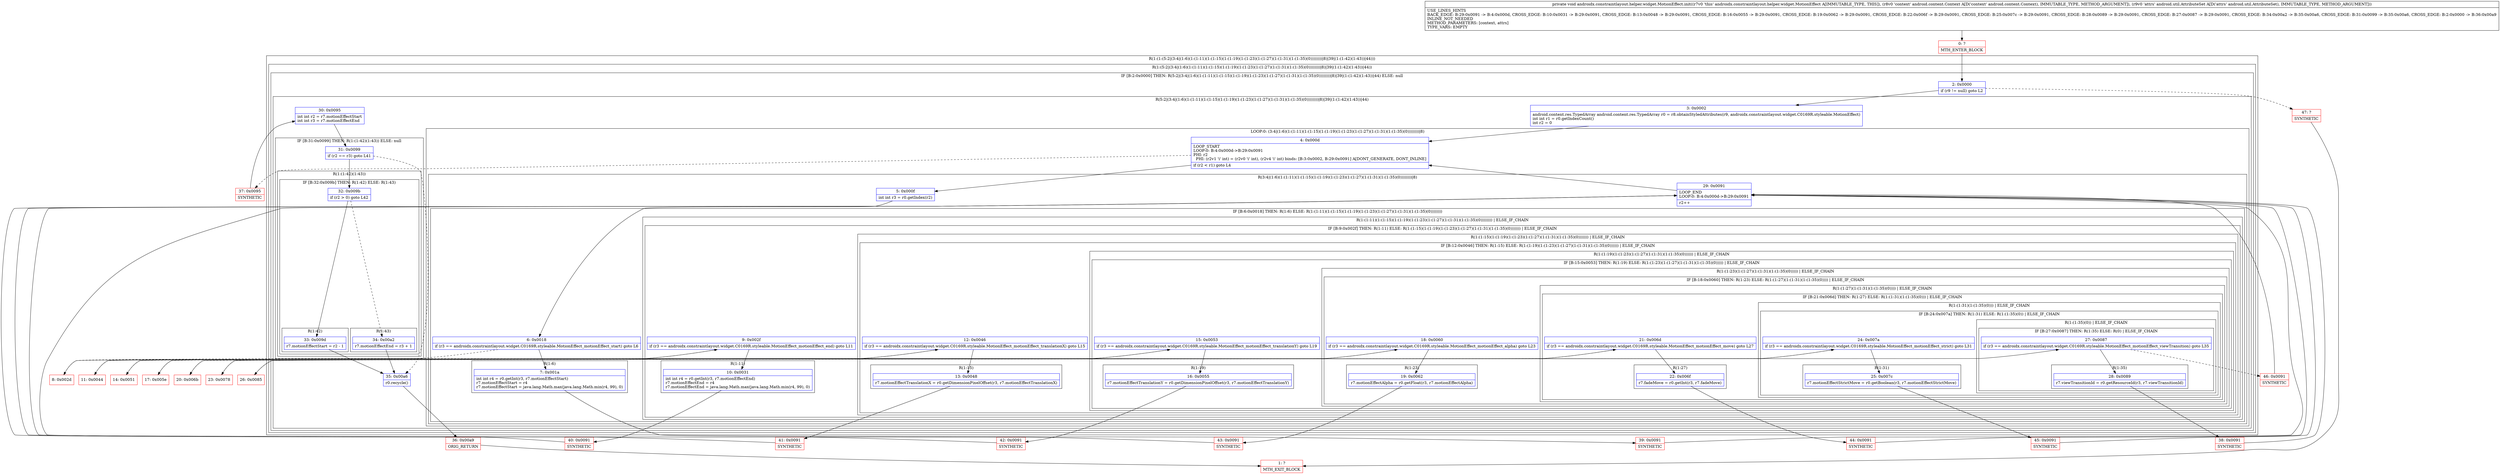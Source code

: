 digraph "CFG forandroidx.constraintlayout.helper.widget.MotionEffect.init(Landroid\/content\/Context;Landroid\/util\/AttributeSet;)V" {
subgraph cluster_Region_1767619376 {
label = "R(1:(1:(5:2|(3:4|(1:6)(1:(1:11)(1:(1:15)(1:(1:19)(1:(1:23)(1:(1:27)(1:(1:31)(1:(1:35)(0))))))))|8)|39|(1:(1:42)(1:43))|44)))";
node [shape=record,color=blue];
subgraph cluster_Region_1088293753 {
label = "R(1:(5:2|(3:4|(1:6)(1:(1:11)(1:(1:15)(1:(1:19)(1:(1:23)(1:(1:27)(1:(1:31)(1:(1:35)(0))))))))|8)|39|(1:(1:42)(1:43))|44))";
node [shape=record,color=blue];
subgraph cluster_IfRegion_644832106 {
label = "IF [B:2:0x0000] THEN: R(5:2|(3:4|(1:6)(1:(1:11)(1:(1:15)(1:(1:19)(1:(1:23)(1:(1:27)(1:(1:31)(1:(1:35)(0))))))))|8)|39|(1:(1:42)(1:43))|44) ELSE: null";
node [shape=record,color=blue];
Node_2 [shape=record,label="{2\:\ 0x0000|if (r9 != null) goto L2\l}"];
subgraph cluster_Region_1330583002 {
label = "R(5:2|(3:4|(1:6)(1:(1:11)(1:(1:15)(1:(1:19)(1:(1:23)(1:(1:27)(1:(1:31)(1:(1:35)(0))))))))|8)|39|(1:(1:42)(1:43))|44)";
node [shape=record,color=blue];
Node_3 [shape=record,label="{3\:\ 0x0002|android.content.res.TypedArray android.content.res.TypedArray r0 = r8.obtainStyledAttributes(r9, androidx.constraintlayout.widget.C0169R.styleable.MotionEffect)\lint int r1 = r0.getIndexCount()\lint r2 = 0\l}"];
subgraph cluster_LoopRegion_662230563 {
label = "LOOP:0: (3:4|(1:6)(1:(1:11)(1:(1:15)(1:(1:19)(1:(1:23)(1:(1:27)(1:(1:31)(1:(1:35)(0))))))))|8)";
node [shape=record,color=blue];
Node_4 [shape=record,label="{4\:\ 0x000d|LOOP_START\lLOOP:0: B:4:0x000d\-\>B:29:0x0091\lPHI: r2 \l  PHI: (r2v1 'i' int) = (r2v0 'i' int), (r2v4 'i' int) binds: [B:3:0x0002, B:29:0x0091] A[DONT_GENERATE, DONT_INLINE]\l|if (r2 \< r1) goto L4\l}"];
subgraph cluster_Region_1392679786 {
label = "R(3:4|(1:6)(1:(1:11)(1:(1:15)(1:(1:19)(1:(1:23)(1:(1:27)(1:(1:31)(1:(1:35)(0))))))))|8)";
node [shape=record,color=blue];
Node_5 [shape=record,label="{5\:\ 0x000f|int int r3 = r0.getIndex(r2)\l}"];
subgraph cluster_IfRegion_1559678 {
label = "IF [B:6:0x0018] THEN: R(1:6) ELSE: R(1:(1:11)(1:(1:15)(1:(1:19)(1:(1:23)(1:(1:27)(1:(1:31)(1:(1:35)(0))))))))";
node [shape=record,color=blue];
Node_6 [shape=record,label="{6\:\ 0x0018|if (r3 == androidx.constraintlayout.widget.C0169R.styleable.MotionEffect_motionEffect_start) goto L6\l}"];
subgraph cluster_Region_1413472073 {
label = "R(1:6)";
node [shape=record,color=blue];
Node_7 [shape=record,label="{7\:\ 0x001a|int int r4 = r0.getInt(r3, r7.motionEffectStart)\lr7.motionEffectStart = r4\lr7.motionEffectStart = java.lang.Math.max(java.lang.Math.min(r4, 99), 0)\l}"];
}
subgraph cluster_Region_609221477 {
label = "R(1:(1:11)(1:(1:15)(1:(1:19)(1:(1:23)(1:(1:27)(1:(1:31)(1:(1:35)(0)))))))) | ELSE_IF_CHAIN\l";
node [shape=record,color=blue];
subgraph cluster_IfRegion_249301298 {
label = "IF [B:9:0x002f] THEN: R(1:11) ELSE: R(1:(1:15)(1:(1:19)(1:(1:23)(1:(1:27)(1:(1:31)(1:(1:35)(0))))))) | ELSE_IF_CHAIN\l";
node [shape=record,color=blue];
Node_9 [shape=record,label="{9\:\ 0x002f|if (r3 == androidx.constraintlayout.widget.C0169R.styleable.MotionEffect_motionEffect_end) goto L11\l}"];
subgraph cluster_Region_729185809 {
label = "R(1:11)";
node [shape=record,color=blue];
Node_10 [shape=record,label="{10\:\ 0x0031|int int r4 = r0.getInt(r3, r7.motionEffectEnd)\lr7.motionEffectEnd = r4\lr7.motionEffectEnd = java.lang.Math.max(java.lang.Math.min(r4, 99), 0)\l}"];
}
subgraph cluster_Region_276383463 {
label = "R(1:(1:15)(1:(1:19)(1:(1:23)(1:(1:27)(1:(1:31)(1:(1:35)(0))))))) | ELSE_IF_CHAIN\l";
node [shape=record,color=blue];
subgraph cluster_IfRegion_1705720488 {
label = "IF [B:12:0x0046] THEN: R(1:15) ELSE: R(1:(1:19)(1:(1:23)(1:(1:27)(1:(1:31)(1:(1:35)(0)))))) | ELSE_IF_CHAIN\l";
node [shape=record,color=blue];
Node_12 [shape=record,label="{12\:\ 0x0046|if (r3 == androidx.constraintlayout.widget.C0169R.styleable.MotionEffect_motionEffect_translationX) goto L15\l}"];
subgraph cluster_Region_471879520 {
label = "R(1:15)";
node [shape=record,color=blue];
Node_13 [shape=record,label="{13\:\ 0x0048|r7.motionEffectTranslationX = r0.getDimensionPixelOffset(r3, r7.motionEffectTranslationX)\l}"];
}
subgraph cluster_Region_541856338 {
label = "R(1:(1:19)(1:(1:23)(1:(1:27)(1:(1:31)(1:(1:35)(0)))))) | ELSE_IF_CHAIN\l";
node [shape=record,color=blue];
subgraph cluster_IfRegion_802939733 {
label = "IF [B:15:0x0053] THEN: R(1:19) ELSE: R(1:(1:23)(1:(1:27)(1:(1:31)(1:(1:35)(0))))) | ELSE_IF_CHAIN\l";
node [shape=record,color=blue];
Node_15 [shape=record,label="{15\:\ 0x0053|if (r3 == androidx.constraintlayout.widget.C0169R.styleable.MotionEffect_motionEffect_translationY) goto L19\l}"];
subgraph cluster_Region_1530814021 {
label = "R(1:19)";
node [shape=record,color=blue];
Node_16 [shape=record,label="{16\:\ 0x0055|r7.motionEffectTranslationY = r0.getDimensionPixelOffset(r3, r7.motionEffectTranslationY)\l}"];
}
subgraph cluster_Region_2091166010 {
label = "R(1:(1:23)(1:(1:27)(1:(1:31)(1:(1:35)(0))))) | ELSE_IF_CHAIN\l";
node [shape=record,color=blue];
subgraph cluster_IfRegion_286375660 {
label = "IF [B:18:0x0060] THEN: R(1:23) ELSE: R(1:(1:27)(1:(1:31)(1:(1:35)(0)))) | ELSE_IF_CHAIN\l";
node [shape=record,color=blue];
Node_18 [shape=record,label="{18\:\ 0x0060|if (r3 == androidx.constraintlayout.widget.C0169R.styleable.MotionEffect_motionEffect_alpha) goto L23\l}"];
subgraph cluster_Region_1901139964 {
label = "R(1:23)";
node [shape=record,color=blue];
Node_19 [shape=record,label="{19\:\ 0x0062|r7.motionEffectAlpha = r0.getFloat(r3, r7.motionEffectAlpha)\l}"];
}
subgraph cluster_Region_661381400 {
label = "R(1:(1:27)(1:(1:31)(1:(1:35)(0)))) | ELSE_IF_CHAIN\l";
node [shape=record,color=blue];
subgraph cluster_IfRegion_2146087013 {
label = "IF [B:21:0x006d] THEN: R(1:27) ELSE: R(1:(1:31)(1:(1:35)(0))) | ELSE_IF_CHAIN\l";
node [shape=record,color=blue];
Node_21 [shape=record,label="{21\:\ 0x006d|if (r3 == androidx.constraintlayout.widget.C0169R.styleable.MotionEffect_motionEffect_move) goto L27\l}"];
subgraph cluster_Region_1775200561 {
label = "R(1:27)";
node [shape=record,color=blue];
Node_22 [shape=record,label="{22\:\ 0x006f|r7.fadeMove = r0.getInt(r3, r7.fadeMove)\l}"];
}
subgraph cluster_Region_2105529708 {
label = "R(1:(1:31)(1:(1:35)(0))) | ELSE_IF_CHAIN\l";
node [shape=record,color=blue];
subgraph cluster_IfRegion_1135131466 {
label = "IF [B:24:0x007a] THEN: R(1:31) ELSE: R(1:(1:35)(0)) | ELSE_IF_CHAIN\l";
node [shape=record,color=blue];
Node_24 [shape=record,label="{24\:\ 0x007a|if (r3 == androidx.constraintlayout.widget.C0169R.styleable.MotionEffect_motionEffect_strict) goto L31\l}"];
subgraph cluster_Region_2005561383 {
label = "R(1:31)";
node [shape=record,color=blue];
Node_25 [shape=record,label="{25\:\ 0x007c|r7.motionEffectStrictMove = r0.getBoolean(r3, r7.motionEffectStrictMove)\l}"];
}
subgraph cluster_Region_1038190099 {
label = "R(1:(1:35)(0)) | ELSE_IF_CHAIN\l";
node [shape=record,color=blue];
subgraph cluster_IfRegion_857291041 {
label = "IF [B:27:0x0087] THEN: R(1:35) ELSE: R(0) | ELSE_IF_CHAIN\l";
node [shape=record,color=blue];
Node_27 [shape=record,label="{27\:\ 0x0087|if (r3 == androidx.constraintlayout.widget.C0169R.styleable.MotionEffect_motionEffect_viewTransition) goto L35\l}"];
subgraph cluster_Region_1584383205 {
label = "R(1:35)";
node [shape=record,color=blue];
Node_28 [shape=record,label="{28\:\ 0x0089|r7.viewTransitionId = r0.getResourceId(r3, r7.viewTransitionId)\l}"];
}
subgraph cluster_Region_1683297772 {
label = "R(0)";
node [shape=record,color=blue];
}
}
}
}
}
}
}
}
}
}
}
}
}
}
}
}
Node_29 [shape=record,label="{29\:\ 0x0091|LOOP_END\lLOOP:0: B:4:0x000d\-\>B:29:0x0091\l|r2++\l}"];
}
}
Node_30 [shape=record,label="{30\:\ 0x0095|int int r2 = r7.motionEffectStart\lint int r3 = r7.motionEffectEnd\l}"];
subgraph cluster_IfRegion_904701212 {
label = "IF [B:31:0x0099] THEN: R(1:(1:42)(1:43)) ELSE: null";
node [shape=record,color=blue];
Node_31 [shape=record,label="{31\:\ 0x0099|if (r2 == r3) goto L41\l}"];
subgraph cluster_Region_474897247 {
label = "R(1:(1:42)(1:43))";
node [shape=record,color=blue];
subgraph cluster_IfRegion_298053838 {
label = "IF [B:32:0x009b] THEN: R(1:42) ELSE: R(1:43)";
node [shape=record,color=blue];
Node_32 [shape=record,label="{32\:\ 0x009b|if (r2 \> 0) goto L42\l}"];
subgraph cluster_Region_833308415 {
label = "R(1:42)";
node [shape=record,color=blue];
Node_33 [shape=record,label="{33\:\ 0x009d|r7.motionEffectStart = r2 \- 1\l}"];
}
subgraph cluster_Region_1342396199 {
label = "R(1:43)";
node [shape=record,color=blue];
Node_34 [shape=record,label="{34\:\ 0x00a2|r7.motionEffectEnd = r3 + 1\l}"];
}
}
}
}
Node_35 [shape=record,label="{35\:\ 0x00a6|r0.recycle()\l}"];
}
}
}
}
Node_0 [shape=record,color=red,label="{0\:\ ?|MTH_ENTER_BLOCK\l}"];
Node_39 [shape=record,color=red,label="{39\:\ 0x0091|SYNTHETIC\l}"];
Node_8 [shape=record,color=red,label="{8\:\ 0x002d}"];
Node_40 [shape=record,color=red,label="{40\:\ 0x0091|SYNTHETIC\l}"];
Node_11 [shape=record,color=red,label="{11\:\ 0x0044}"];
Node_41 [shape=record,color=red,label="{41\:\ 0x0091|SYNTHETIC\l}"];
Node_14 [shape=record,color=red,label="{14\:\ 0x0051}"];
Node_42 [shape=record,color=red,label="{42\:\ 0x0091|SYNTHETIC\l}"];
Node_17 [shape=record,color=red,label="{17\:\ 0x005e}"];
Node_43 [shape=record,color=red,label="{43\:\ 0x0091|SYNTHETIC\l}"];
Node_20 [shape=record,color=red,label="{20\:\ 0x006b}"];
Node_44 [shape=record,color=red,label="{44\:\ 0x0091|SYNTHETIC\l}"];
Node_23 [shape=record,color=red,label="{23\:\ 0x0078}"];
Node_45 [shape=record,color=red,label="{45\:\ 0x0091|SYNTHETIC\l}"];
Node_26 [shape=record,color=red,label="{26\:\ 0x0085}"];
Node_38 [shape=record,color=red,label="{38\:\ 0x0091|SYNTHETIC\l}"];
Node_46 [shape=record,color=red,label="{46\:\ 0x0091|SYNTHETIC\l}"];
Node_37 [shape=record,color=red,label="{37\:\ 0x0095|SYNTHETIC\l}"];
Node_36 [shape=record,color=red,label="{36\:\ 0x00a9|ORIG_RETURN\l}"];
Node_1 [shape=record,color=red,label="{1\:\ ?|MTH_EXIT_BLOCK\l}"];
Node_47 [shape=record,color=red,label="{47\:\ ?|SYNTHETIC\l}"];
MethodNode[shape=record,label="{private void androidx.constraintlayout.helper.widget.MotionEffect.init((r7v0 'this' androidx.constraintlayout.helper.widget.MotionEffect A[IMMUTABLE_TYPE, THIS]), (r8v0 'context' android.content.Context A[D('context' android.content.Context), IMMUTABLE_TYPE, METHOD_ARGUMENT]), (r9v0 'attrs' android.util.AttributeSet A[D('attrs' android.util.AttributeSet), IMMUTABLE_TYPE, METHOD_ARGUMENT]))  | USE_LINES_HINTS\lBACK_EDGE: B:29:0x0091 \-\> B:4:0x000d, CROSS_EDGE: B:10:0x0031 \-\> B:29:0x0091, CROSS_EDGE: B:13:0x0048 \-\> B:29:0x0091, CROSS_EDGE: B:16:0x0055 \-\> B:29:0x0091, CROSS_EDGE: B:19:0x0062 \-\> B:29:0x0091, CROSS_EDGE: B:22:0x006f \-\> B:29:0x0091, CROSS_EDGE: B:25:0x007c \-\> B:29:0x0091, CROSS_EDGE: B:28:0x0089 \-\> B:29:0x0091, CROSS_EDGE: B:27:0x0087 \-\> B:29:0x0091, CROSS_EDGE: B:34:0x00a2 \-\> B:35:0x00a6, CROSS_EDGE: B:31:0x0099 \-\> B:35:0x00a6, CROSS_EDGE: B:2:0x0000 \-\> B:36:0x00a9\lINLINE_NOT_NEEDED\lMETHOD_PARAMETERS: [context, attrs]\lTYPE_VARS: EMPTY\l}"];
MethodNode -> Node_0;Node_2 -> Node_3;
Node_2 -> Node_47[style=dashed];
Node_3 -> Node_4;
Node_4 -> Node_5;
Node_4 -> Node_37[style=dashed];
Node_5 -> Node_6;
Node_6 -> Node_7;
Node_6 -> Node_8[style=dashed];
Node_7 -> Node_39;
Node_9 -> Node_10;
Node_9 -> Node_11[style=dashed];
Node_10 -> Node_40;
Node_12 -> Node_13;
Node_12 -> Node_14[style=dashed];
Node_13 -> Node_41;
Node_15 -> Node_16;
Node_15 -> Node_17[style=dashed];
Node_16 -> Node_42;
Node_18 -> Node_19;
Node_18 -> Node_20[style=dashed];
Node_19 -> Node_43;
Node_21 -> Node_22;
Node_21 -> Node_23[style=dashed];
Node_22 -> Node_44;
Node_24 -> Node_25;
Node_24 -> Node_26[style=dashed];
Node_25 -> Node_45;
Node_27 -> Node_28;
Node_27 -> Node_46[style=dashed];
Node_28 -> Node_38;
Node_29 -> Node_4;
Node_30 -> Node_31;
Node_31 -> Node_32;
Node_31 -> Node_35[style=dashed];
Node_32 -> Node_33;
Node_32 -> Node_34[style=dashed];
Node_33 -> Node_35;
Node_34 -> Node_35;
Node_35 -> Node_36;
Node_0 -> Node_2;
Node_39 -> Node_29;
Node_8 -> Node_9;
Node_40 -> Node_29;
Node_11 -> Node_12;
Node_41 -> Node_29;
Node_14 -> Node_15;
Node_42 -> Node_29;
Node_17 -> Node_18;
Node_43 -> Node_29;
Node_20 -> Node_21;
Node_44 -> Node_29;
Node_23 -> Node_24;
Node_45 -> Node_29;
Node_26 -> Node_27;
Node_38 -> Node_29;
Node_46 -> Node_29;
Node_37 -> Node_30;
Node_36 -> Node_1;
Node_47 -> Node_1;
}

